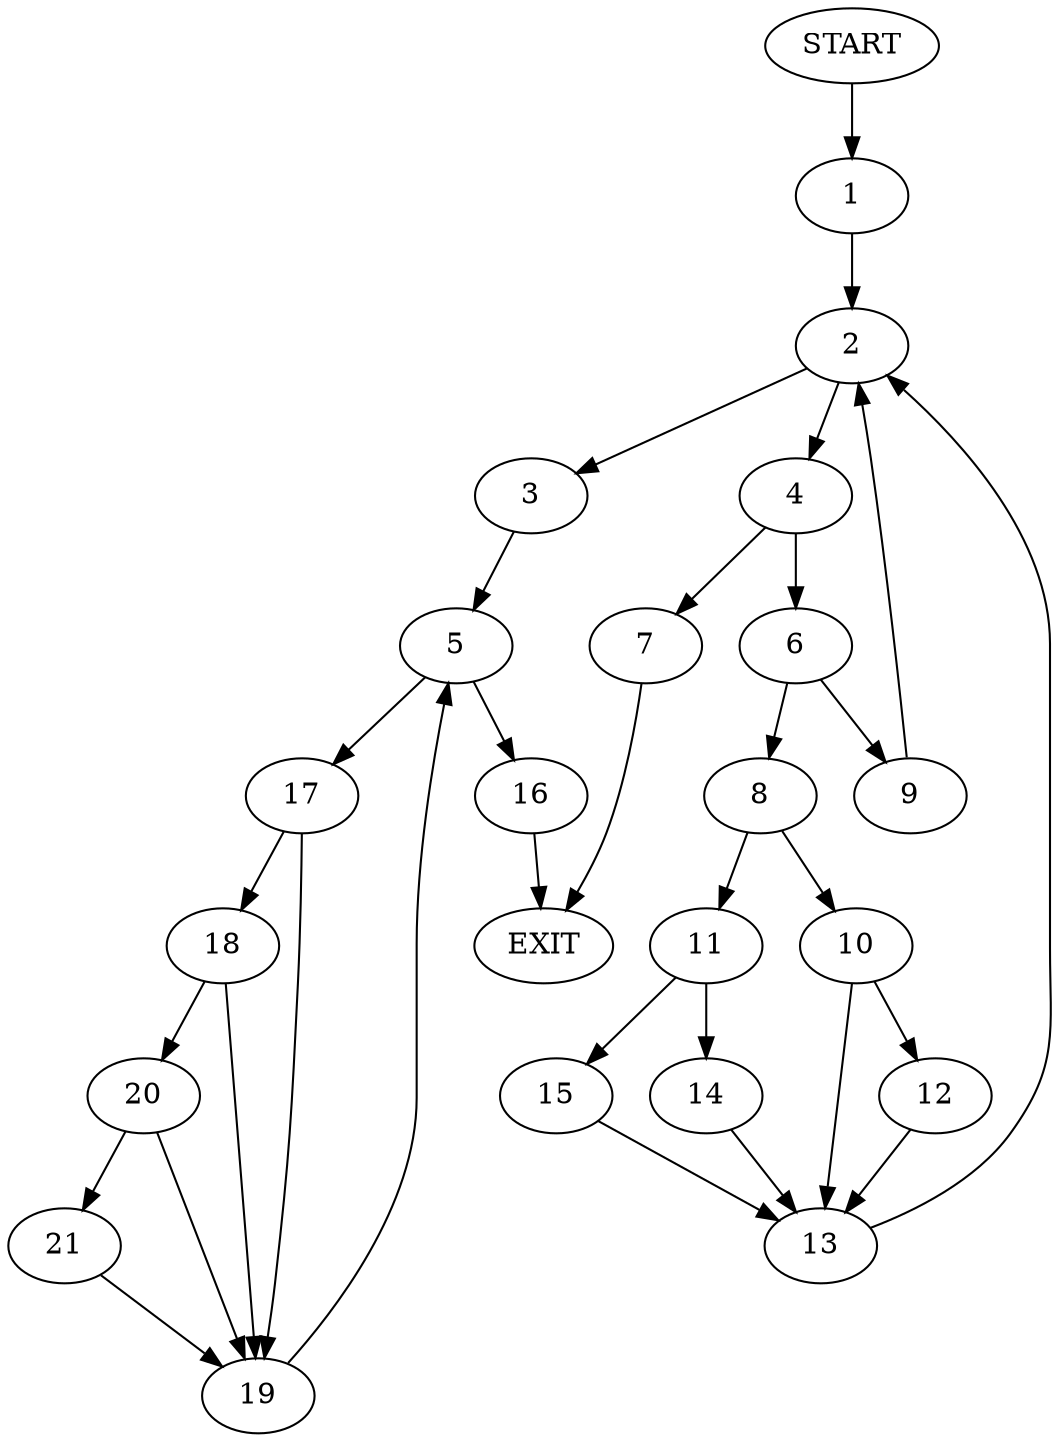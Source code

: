 digraph {
0 [label="START"];
1;
2;
3;
4;
5;
6;
7;
8;
9;
10;
11;
12;
13;
14;
15;
16;
17;
18;
19;
20;
21;
22 [label="EXIT"];
0 -> 1;
1 -> 2;
2 -> 3;
2 -> 4;
3 -> 5;
4 -> 6;
4 -> 7;
7 -> 22;
6 -> 8;
6 -> 9;
8 -> 10;
8 -> 11;
9 -> 2;
10 -> 12;
10 -> 13;
11 -> 14;
11 -> 15;
15 -> 13;
14 -> 13;
13 -> 2;
12 -> 13;
5 -> 16;
5 -> 17;
16 -> 22;
17 -> 18;
17 -> 19;
18 -> 20;
18 -> 19;
19 -> 5;
20 -> 21;
20 -> 19;
21 -> 19;
}